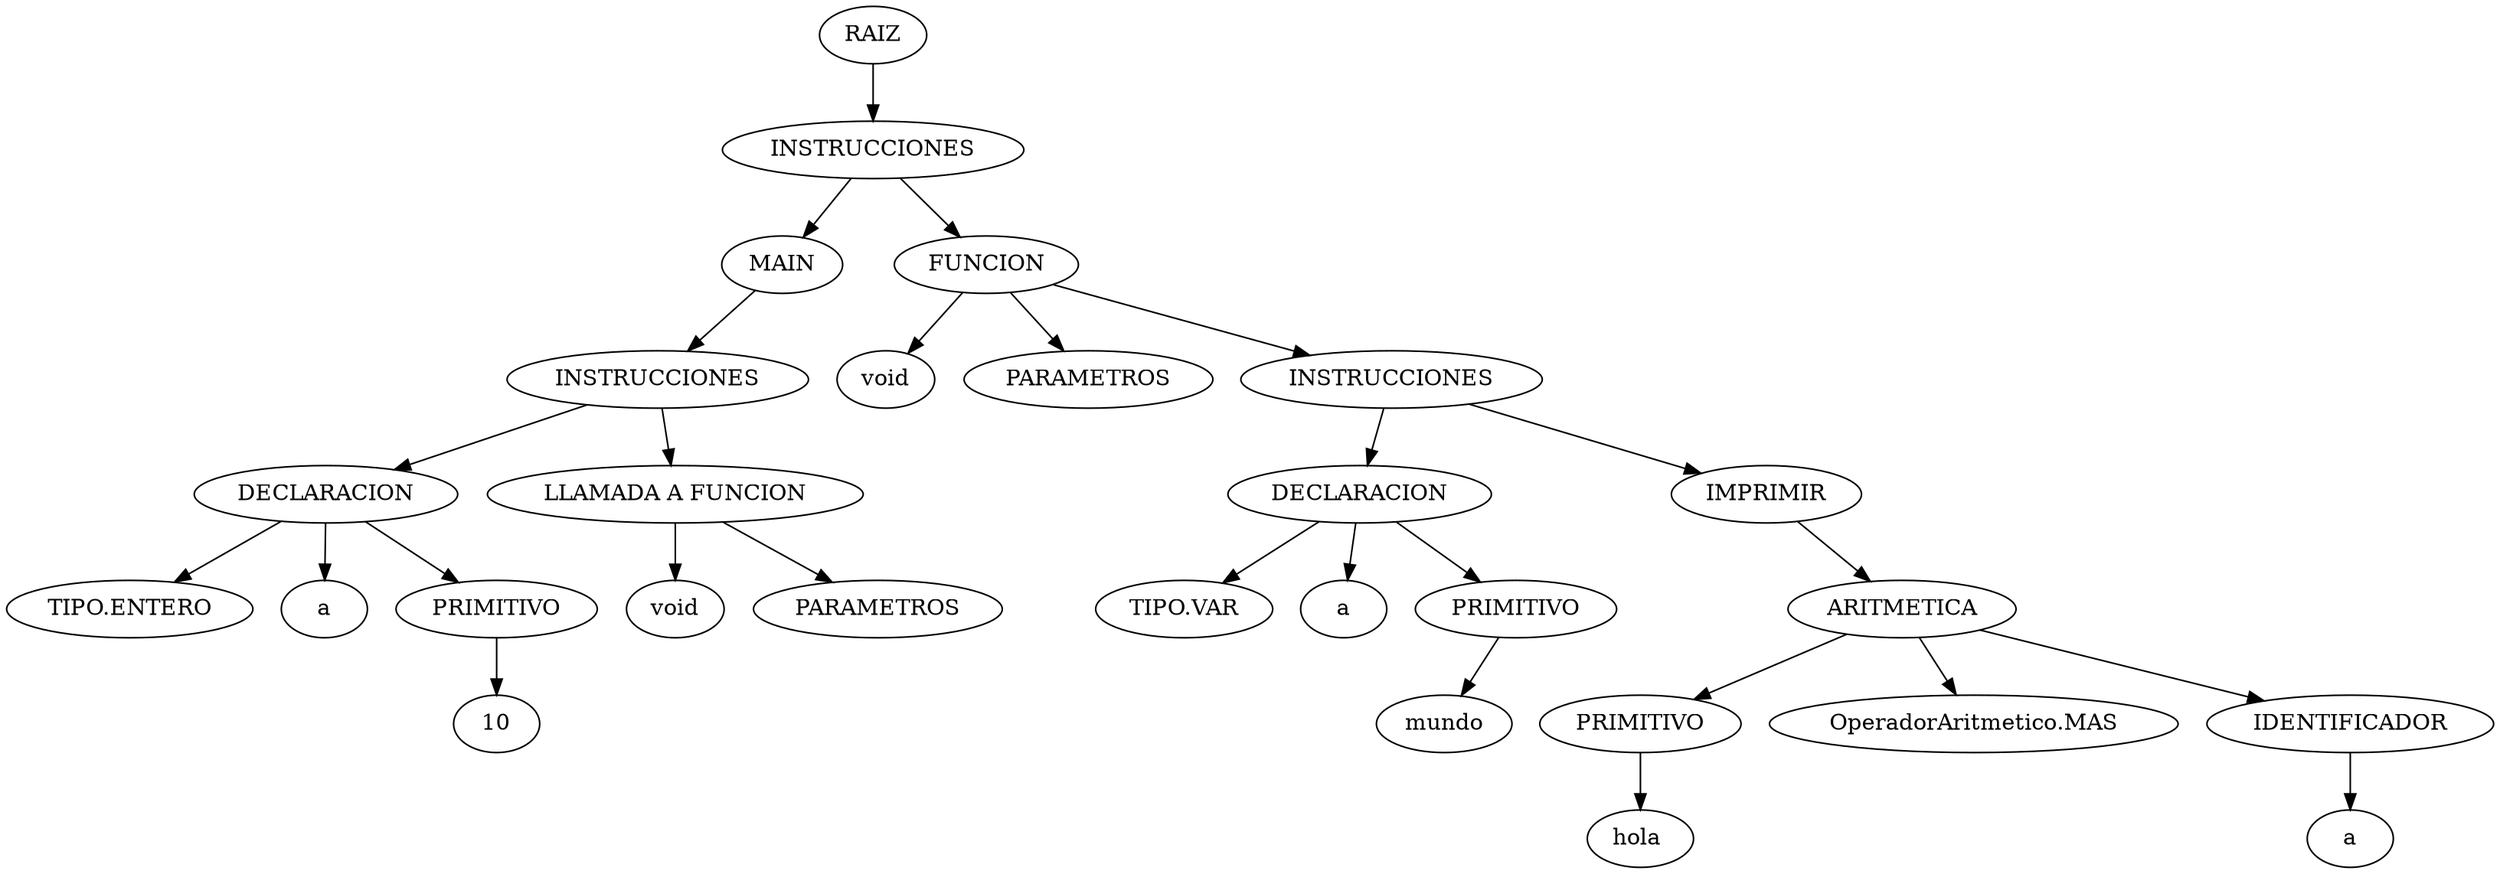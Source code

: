 digraph {
n0[label="RAIZ"];
n1[label="INSTRUCCIONES"];
n0->n1;
n2[label="MAIN"];
n1->n2;
n3[label="INSTRUCCIONES"];
n2->n3;
n4[label="DECLARACION"];
n3->n4;
n5[label="TIPO.ENTERO"];
n4->n5;
n6[label="a"];
n4->n6;
n7[label="PRIMITIVO"];
n4->n7;
n8[label="10"];
n7->n8;
n9[label="LLAMADA A FUNCION"];
n3->n9;
n10[label="void"];
n9->n10;
n11[label="PARAMETROS"];
n9->n11;
n12[label="FUNCION"];
n1->n12;
n13[label="void"];
n12->n13;
n14[label="PARAMETROS"];
n12->n14;
n15[label="INSTRUCCIONES"];
n12->n15;
n16[label="DECLARACION"];
n15->n16;
n17[label="TIPO.VAR"];
n16->n17;
n18[label="a"];
n16->n18;
n19[label="PRIMITIVO"];
n16->n19;
n20[label="mundo"];
n19->n20;
n21[label="IMPRIMIR"];
n15->n21;
n22[label="ARITMETICA"];
n21->n22;
n23[label="PRIMITIVO"];
n22->n23;
n24[label="hola "];
n23->n24;
n25[label="OperadorAritmetico.MAS"];
n22->n25;
n26[label="IDENTIFICADOR"];
n22->n26;
n27[label="a"];
n26->n27;
}